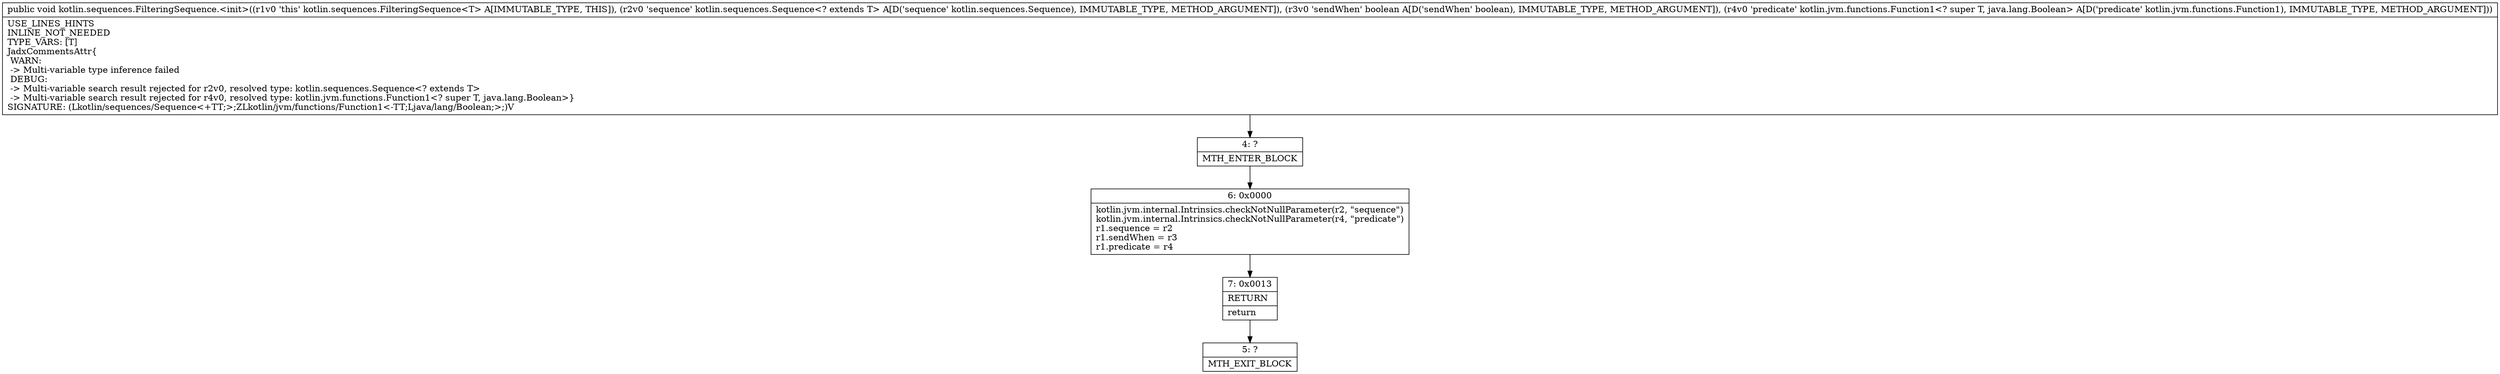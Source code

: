 digraph "CFG forkotlin.sequences.FilteringSequence.\<init\>(Lkotlin\/sequences\/Sequence;ZLkotlin\/jvm\/functions\/Function1;)V" {
Node_4 [shape=record,label="{4\:\ ?|MTH_ENTER_BLOCK\l}"];
Node_6 [shape=record,label="{6\:\ 0x0000|kotlin.jvm.internal.Intrinsics.checkNotNullParameter(r2, \"sequence\")\lkotlin.jvm.internal.Intrinsics.checkNotNullParameter(r4, \"predicate\")\lr1.sequence = r2\lr1.sendWhen = r3\lr1.predicate = r4\l}"];
Node_7 [shape=record,label="{7\:\ 0x0013|RETURN\l|return\l}"];
Node_5 [shape=record,label="{5\:\ ?|MTH_EXIT_BLOCK\l}"];
MethodNode[shape=record,label="{public void kotlin.sequences.FilteringSequence.\<init\>((r1v0 'this' kotlin.sequences.FilteringSequence\<T\> A[IMMUTABLE_TYPE, THIS]), (r2v0 'sequence' kotlin.sequences.Sequence\<? extends T\> A[D('sequence' kotlin.sequences.Sequence), IMMUTABLE_TYPE, METHOD_ARGUMENT]), (r3v0 'sendWhen' boolean A[D('sendWhen' boolean), IMMUTABLE_TYPE, METHOD_ARGUMENT]), (r4v0 'predicate' kotlin.jvm.functions.Function1\<? super T, java.lang.Boolean\> A[D('predicate' kotlin.jvm.functions.Function1), IMMUTABLE_TYPE, METHOD_ARGUMENT]))  | USE_LINES_HINTS\lINLINE_NOT_NEEDED\lTYPE_VARS: [T]\lJadxCommentsAttr\{\l WARN: \l \-\> Multi\-variable type inference failed\l DEBUG: \l \-\> Multi\-variable search result rejected for r2v0, resolved type: kotlin.sequences.Sequence\<? extends T\>\l \-\> Multi\-variable search result rejected for r4v0, resolved type: kotlin.jvm.functions.Function1\<? super T, java.lang.Boolean\>\}\lSIGNATURE: (Lkotlin\/sequences\/Sequence\<+TT;\>;ZLkotlin\/jvm\/functions\/Function1\<\-TT;Ljava\/lang\/Boolean;\>;)V\l}"];
MethodNode -> Node_4;Node_4 -> Node_6;
Node_6 -> Node_7;
Node_7 -> Node_5;
}

